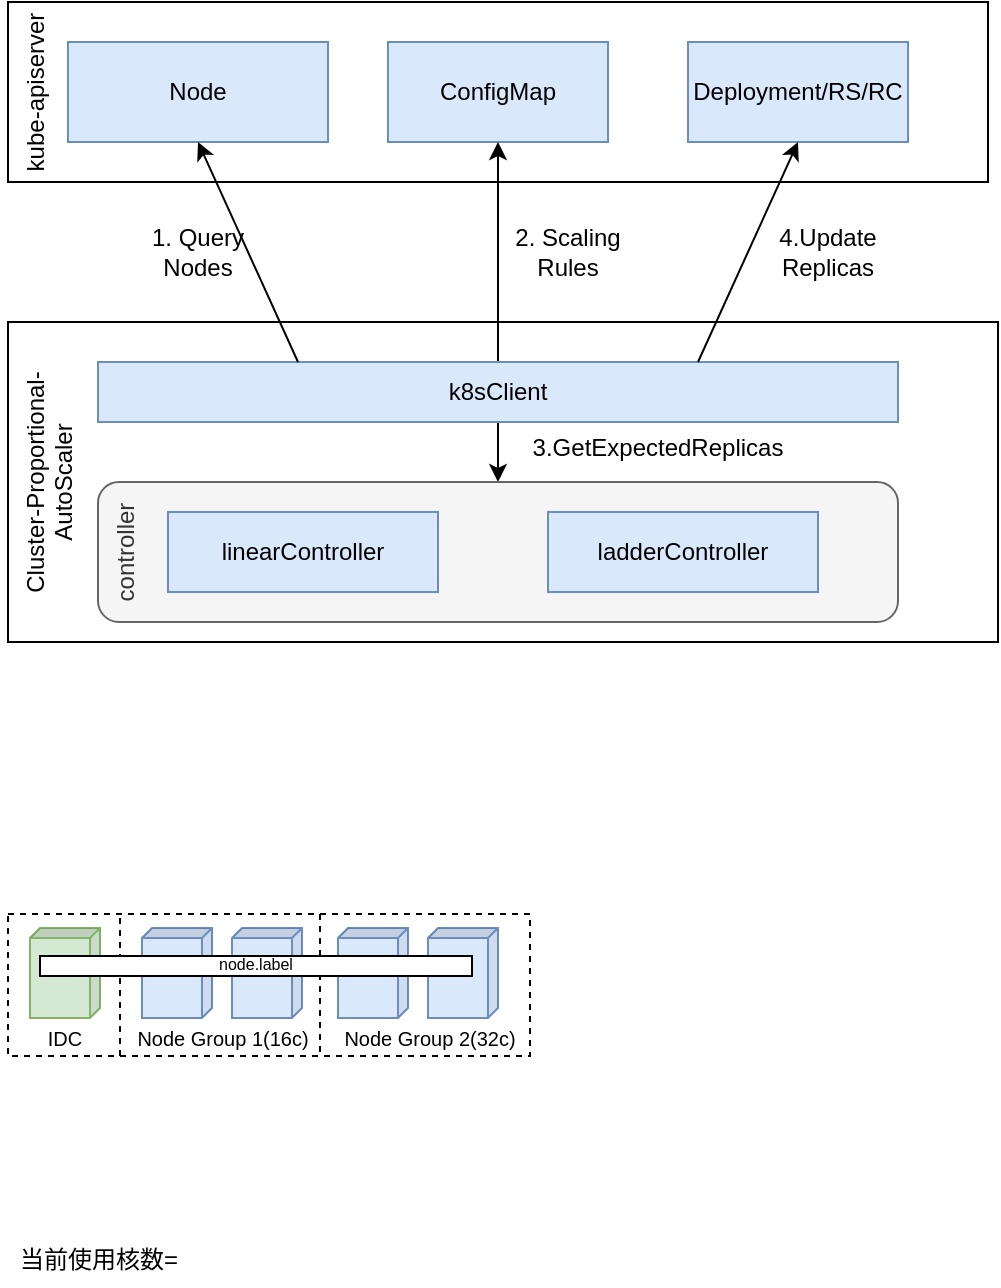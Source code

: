 <mxfile version="24.7.16">
  <diagram name="第 1 页" id="F5VYigaGw1SXEJX05_Oq">
    <mxGraphModel dx="766" dy="365" grid="0" gridSize="10" guides="1" tooltips="1" connect="1" arrows="1" fold="1" page="1" pageScale="1" pageWidth="827" pageHeight="1169" math="1" shadow="0">
      <root>
        <mxCell id="0" />
        <mxCell id="1" parent="0" />
        <mxCell id="aSUJhLrz8YBLQvyZwgPZ-1" value="kube-apiserver" style="rounded=0;whiteSpace=wrap;html=1;horizontal=0;verticalAlign=top;" parent="1" vertex="1">
          <mxGeometry x="120" y="240" width="490" height="90" as="geometry" />
        </mxCell>
        <mxCell id="aSUJhLrz8YBLQvyZwgPZ-2" value="ConfigMap" style="rounded=0;whiteSpace=wrap;html=1;fillColor=#dae8fc;strokeColor=#6c8ebf;" parent="1" vertex="1">
          <mxGeometry x="310" y="260" width="110" height="50" as="geometry" />
        </mxCell>
        <mxCell id="aSUJhLrz8YBLQvyZwgPZ-3" value="Node" style="rounded=0;whiteSpace=wrap;html=1;fillColor=#dae8fc;strokeColor=#6c8ebf;" parent="1" vertex="1">
          <mxGeometry x="150" y="260" width="130" height="50" as="geometry" />
        </mxCell>
        <mxCell id="aSUJhLrz8YBLQvyZwgPZ-4" value="Deployment/RS/RC" style="rounded=0;whiteSpace=wrap;html=1;fillColor=#dae8fc;strokeColor=#6c8ebf;" parent="1" vertex="1">
          <mxGeometry x="460" y="260" width="110" height="50" as="geometry" />
        </mxCell>
        <mxCell id="aSUJhLrz8YBLQvyZwgPZ-5" value="Cluster-Proportional-AutoScaler" style="rounded=1;whiteSpace=wrap;html=1;horizontal=0;verticalAlign=top;arcSize=0;" parent="1" vertex="1">
          <mxGeometry x="120" y="400" width="495" height="160" as="geometry" />
        </mxCell>
        <mxCell id="aSUJhLrz8YBLQvyZwgPZ-7" value="1. Query Nodes" style="text;html=1;align=center;verticalAlign=middle;whiteSpace=wrap;rounded=0;" parent="1" vertex="1">
          <mxGeometry x="190" y="350" width="50" height="30" as="geometry" />
        </mxCell>
        <mxCell id="aSUJhLrz8YBLQvyZwgPZ-8" value="" style="rounded=0;orthogonalLoop=1;jettySize=auto;html=1;entryX=0.5;entryY=1;entryDx=0;entryDy=0;exitX=0.5;exitY=0;exitDx=0;exitDy=0;" parent="1" source="aSUJhLrz8YBLQvyZwgPZ-10" target="aSUJhLrz8YBLQvyZwgPZ-2" edge="1">
          <mxGeometry relative="1" as="geometry">
            <mxPoint x="260" y="410" as="sourcePoint" />
            <mxPoint x="225" y="320" as="targetPoint" />
          </mxGeometry>
        </mxCell>
        <mxCell id="aSUJhLrz8YBLQvyZwgPZ-9" value="2. Scaling Rules" style="text;html=1;align=center;verticalAlign=middle;whiteSpace=wrap;rounded=0;" parent="1" vertex="1">
          <mxGeometry x="365" y="350" width="70" height="30" as="geometry" />
        </mxCell>
        <mxCell id="aSUJhLrz8YBLQvyZwgPZ-20" value="" style="rounded=0;orthogonalLoop=1;jettySize=auto;html=1;entryX=0.5;entryY=0;entryDx=0;entryDy=0;" parent="1" source="aSUJhLrz8YBLQvyZwgPZ-10" target="aSUJhLrz8YBLQvyZwgPZ-14" edge="1">
          <mxGeometry relative="1" as="geometry" />
        </mxCell>
        <mxCell id="aSUJhLrz8YBLQvyZwgPZ-10" value="k8sC&lt;span style=&quot;background-color: initial;&quot;&gt;lient&lt;/span&gt;" style="rounded=0;whiteSpace=wrap;html=1;fillColor=#dae8fc;strokeColor=#6c8ebf;" parent="1" vertex="1">
          <mxGeometry x="165" y="420" width="400" height="30" as="geometry" />
        </mxCell>
        <mxCell id="aSUJhLrz8YBLQvyZwgPZ-6" value="" style="rounded=0;orthogonalLoop=1;jettySize=auto;html=1;entryX=0.5;entryY=1;entryDx=0;entryDy=0;exitX=0.25;exitY=0;exitDx=0;exitDy=0;" parent="1" source="aSUJhLrz8YBLQvyZwgPZ-10" target="aSUJhLrz8YBLQvyZwgPZ-3" edge="1">
          <mxGeometry relative="1" as="geometry" />
        </mxCell>
        <mxCell id="aSUJhLrz8YBLQvyZwgPZ-14" value="controller" style="rounded=1;whiteSpace=wrap;html=1;horizontal=0;verticalAlign=top;fillColor=#f5f5f5;fontColor=#333333;strokeColor=#666666;" parent="1" vertex="1">
          <mxGeometry x="165" y="480" width="400" height="70" as="geometry" />
        </mxCell>
        <mxCell id="aSUJhLrz8YBLQvyZwgPZ-11" value="linearController" style="rounded=0;whiteSpace=wrap;html=1;fillColor=#dae8fc;strokeColor=#6c8ebf;" parent="1" vertex="1">
          <mxGeometry x="200" y="495" width="135" height="40" as="geometry" />
        </mxCell>
        <mxCell id="aSUJhLrz8YBLQvyZwgPZ-12" value="ladderController" style="rounded=0;whiteSpace=wrap;html=1;fillColor=#dae8fc;strokeColor=#6c8ebf;" parent="1" vertex="1">
          <mxGeometry x="390" y="495" width="135" height="40" as="geometry" />
        </mxCell>
        <mxCell id="aSUJhLrz8YBLQvyZwgPZ-16" value="" style="rounded=0;orthogonalLoop=1;jettySize=auto;html=1;entryX=0.5;entryY=1;entryDx=0;entryDy=0;exitX=0.75;exitY=0;exitDx=0;exitDy=0;" parent="1" source="aSUJhLrz8YBLQvyZwgPZ-10" target="aSUJhLrz8YBLQvyZwgPZ-4" edge="1">
          <mxGeometry relative="1" as="geometry">
            <mxPoint x="250" y="430" as="sourcePoint" />
            <mxPoint x="375" y="320" as="targetPoint" />
          </mxGeometry>
        </mxCell>
        <mxCell id="aSUJhLrz8YBLQvyZwgPZ-18" value="3.GetExpectedReplicas" style="text;html=1;align=center;verticalAlign=middle;whiteSpace=wrap;rounded=0;" parent="1" vertex="1">
          <mxGeometry x="365" y="450" width="160" height="25" as="geometry" />
        </mxCell>
        <mxCell id="aSUJhLrz8YBLQvyZwgPZ-21" value="4.Update&lt;div&gt;Replicas&lt;/div&gt;" style="text;html=1;align=center;verticalAlign=middle;whiteSpace=wrap;rounded=0;" parent="1" vertex="1">
          <mxGeometry x="490" y="352.5" width="80" height="25" as="geometry" />
        </mxCell>
        <mxCell id="EStw5bXizqeQKJaaaStb-7" value="" style="group" vertex="1" connectable="0" parent="1">
          <mxGeometry x="120" y="696" width="261" height="71" as="geometry" />
        </mxCell>
        <mxCell id="EStw5bXizqeQKJaaaStb-8" value="" style="rounded=0;whiteSpace=wrap;html=1;dashed=1;" vertex="1" parent="EStw5bXizqeQKJaaaStb-7">
          <mxGeometry width="261" height="71" as="geometry" />
        </mxCell>
        <mxCell id="EStw5bXizqeQKJaaaStb-9" value="" style="shape=cube;whiteSpace=wrap;html=1;boundedLbl=1;backgroundOutline=1;darkOpacity=0.05;darkOpacity2=0.1;size=5;rotation=90;fillColor=#d5e8d4;strokeColor=#82b366;" vertex="1" parent="EStw5bXizqeQKJaaaStb-7">
          <mxGeometry x="6" y="12" width="45" height="35" as="geometry" />
        </mxCell>
        <mxCell id="EStw5bXizqeQKJaaaStb-10" value="" style="shape=cube;whiteSpace=wrap;html=1;boundedLbl=1;backgroundOutline=1;darkOpacity=0.05;darkOpacity2=0.1;size=5;rotation=90;fillColor=#dae8fc;strokeColor=#6c8ebf;" vertex="1" parent="EStw5bXizqeQKJaaaStb-7">
          <mxGeometry x="62" y="12" width="45" height="35" as="geometry" />
        </mxCell>
        <mxCell id="EStw5bXizqeQKJaaaStb-11" value="" style="shape=cube;whiteSpace=wrap;html=1;boundedLbl=1;backgroundOutline=1;darkOpacity=0.05;darkOpacity2=0.1;size=5;rotation=90;fillColor=#dae8fc;strokeColor=#6c8ebf;" vertex="1" parent="EStw5bXizqeQKJaaaStb-7">
          <mxGeometry x="160" y="12" width="45" height="35" as="geometry" />
        </mxCell>
        <mxCell id="EStw5bXizqeQKJaaaStb-12" value="" style="endArrow=none;html=1;rounded=0;entryX=0.25;entryY=0;entryDx=0;entryDy=0;exitX=0.25;exitY=1;exitDx=0;exitDy=0;dashed=1;" edge="1" parent="EStw5bXizqeQKJaaaStb-7">
          <mxGeometry width="50" height="50" relative="1" as="geometry">
            <mxPoint x="56.0" y="71" as="sourcePoint" />
            <mxPoint x="56" as="targetPoint" />
          </mxGeometry>
        </mxCell>
        <mxCell id="EStw5bXizqeQKJaaaStb-13" value="" style="shape=cube;whiteSpace=wrap;html=1;boundedLbl=1;backgroundOutline=1;darkOpacity=0.05;darkOpacity2=0.1;size=5;rotation=90;fillColor=#dae8fc;strokeColor=#6c8ebf;" vertex="1" parent="EStw5bXizqeQKJaaaStb-7">
          <mxGeometry x="107" y="12" width="45" height="35" as="geometry" />
        </mxCell>
        <mxCell id="EStw5bXizqeQKJaaaStb-18" value="&lt;font style=&quot;font-size: 10px;&quot;&gt;IDC&lt;/font&gt;" style="text;html=1;align=center;verticalAlign=middle;whiteSpace=wrap;rounded=0;" vertex="1" parent="EStw5bXizqeQKJaaaStb-7">
          <mxGeometry x="10" y="54" width="37" height="16" as="geometry" />
        </mxCell>
        <mxCell id="EStw5bXizqeQKJaaaStb-19" value="" style="endArrow=none;html=1;rounded=0;entryX=0.25;entryY=0;entryDx=0;entryDy=0;exitX=0.25;exitY=1;exitDx=0;exitDy=0;dashed=1;" edge="1" parent="EStw5bXizqeQKJaaaStb-7">
          <mxGeometry width="50" height="50" relative="1" as="geometry">
            <mxPoint x="156" y="69" as="sourcePoint" />
            <mxPoint x="156" y="-2" as="targetPoint" />
          </mxGeometry>
        </mxCell>
        <mxCell id="EStw5bXizqeQKJaaaStb-20" value="" style="shape=cube;whiteSpace=wrap;html=1;boundedLbl=1;backgroundOutline=1;darkOpacity=0.05;darkOpacity2=0.1;size=5;rotation=90;fillColor=#dae8fc;strokeColor=#6c8ebf;" vertex="1" parent="EStw5bXizqeQKJaaaStb-7">
          <mxGeometry x="205" y="12" width="45" height="35" as="geometry" />
        </mxCell>
        <mxCell id="EStw5bXizqeQKJaaaStb-21" value="&lt;font style=&quot;font-size: 10px;&quot;&gt;Node Group 1(16c)&lt;/font&gt;" style="text;html=1;align=center;verticalAlign=middle;whiteSpace=wrap;rounded=0;" vertex="1" parent="EStw5bXizqeQKJaaaStb-7">
          <mxGeometry x="60" y="54" width="95" height="16" as="geometry" />
        </mxCell>
        <mxCell id="EStw5bXizqeQKJaaaStb-23" value="&lt;font style=&quot;font-size: 10px;&quot;&gt;Node Group 2(32c)&lt;/font&gt;" style="text;html=1;align=center;verticalAlign=middle;whiteSpace=wrap;rounded=0;" vertex="1" parent="EStw5bXizqeQKJaaaStb-7">
          <mxGeometry x="167" y="54" width="88" height="16" as="geometry" />
        </mxCell>
        <mxCell id="EStw5bXizqeQKJaaaStb-24" value="&lt;font style=&quot;font-size: 8px;&quot;&gt;node.label&lt;/font&gt;" style="rounded=0;whiteSpace=wrap;html=1;fontSize=8;verticalAlign=middle;horizontal=1;spacingTop=-2;" vertex="1" parent="EStw5bXizqeQKJaaaStb-7">
          <mxGeometry x="16" y="21" width="216" height="10" as="geometry" />
        </mxCell>
        <mxCell id="EStw5bXizqeQKJaaaStb-28" value="当前使用核数=" style="text;html=1;align=center;verticalAlign=middle;resizable=0;points=[];autosize=1;strokeColor=none;fillColor=none;" vertex="1" parent="1">
          <mxGeometry x="116" y="856" width="97" height="26" as="geometry" />
        </mxCell>
      </root>
    </mxGraphModel>
  </diagram>
</mxfile>
